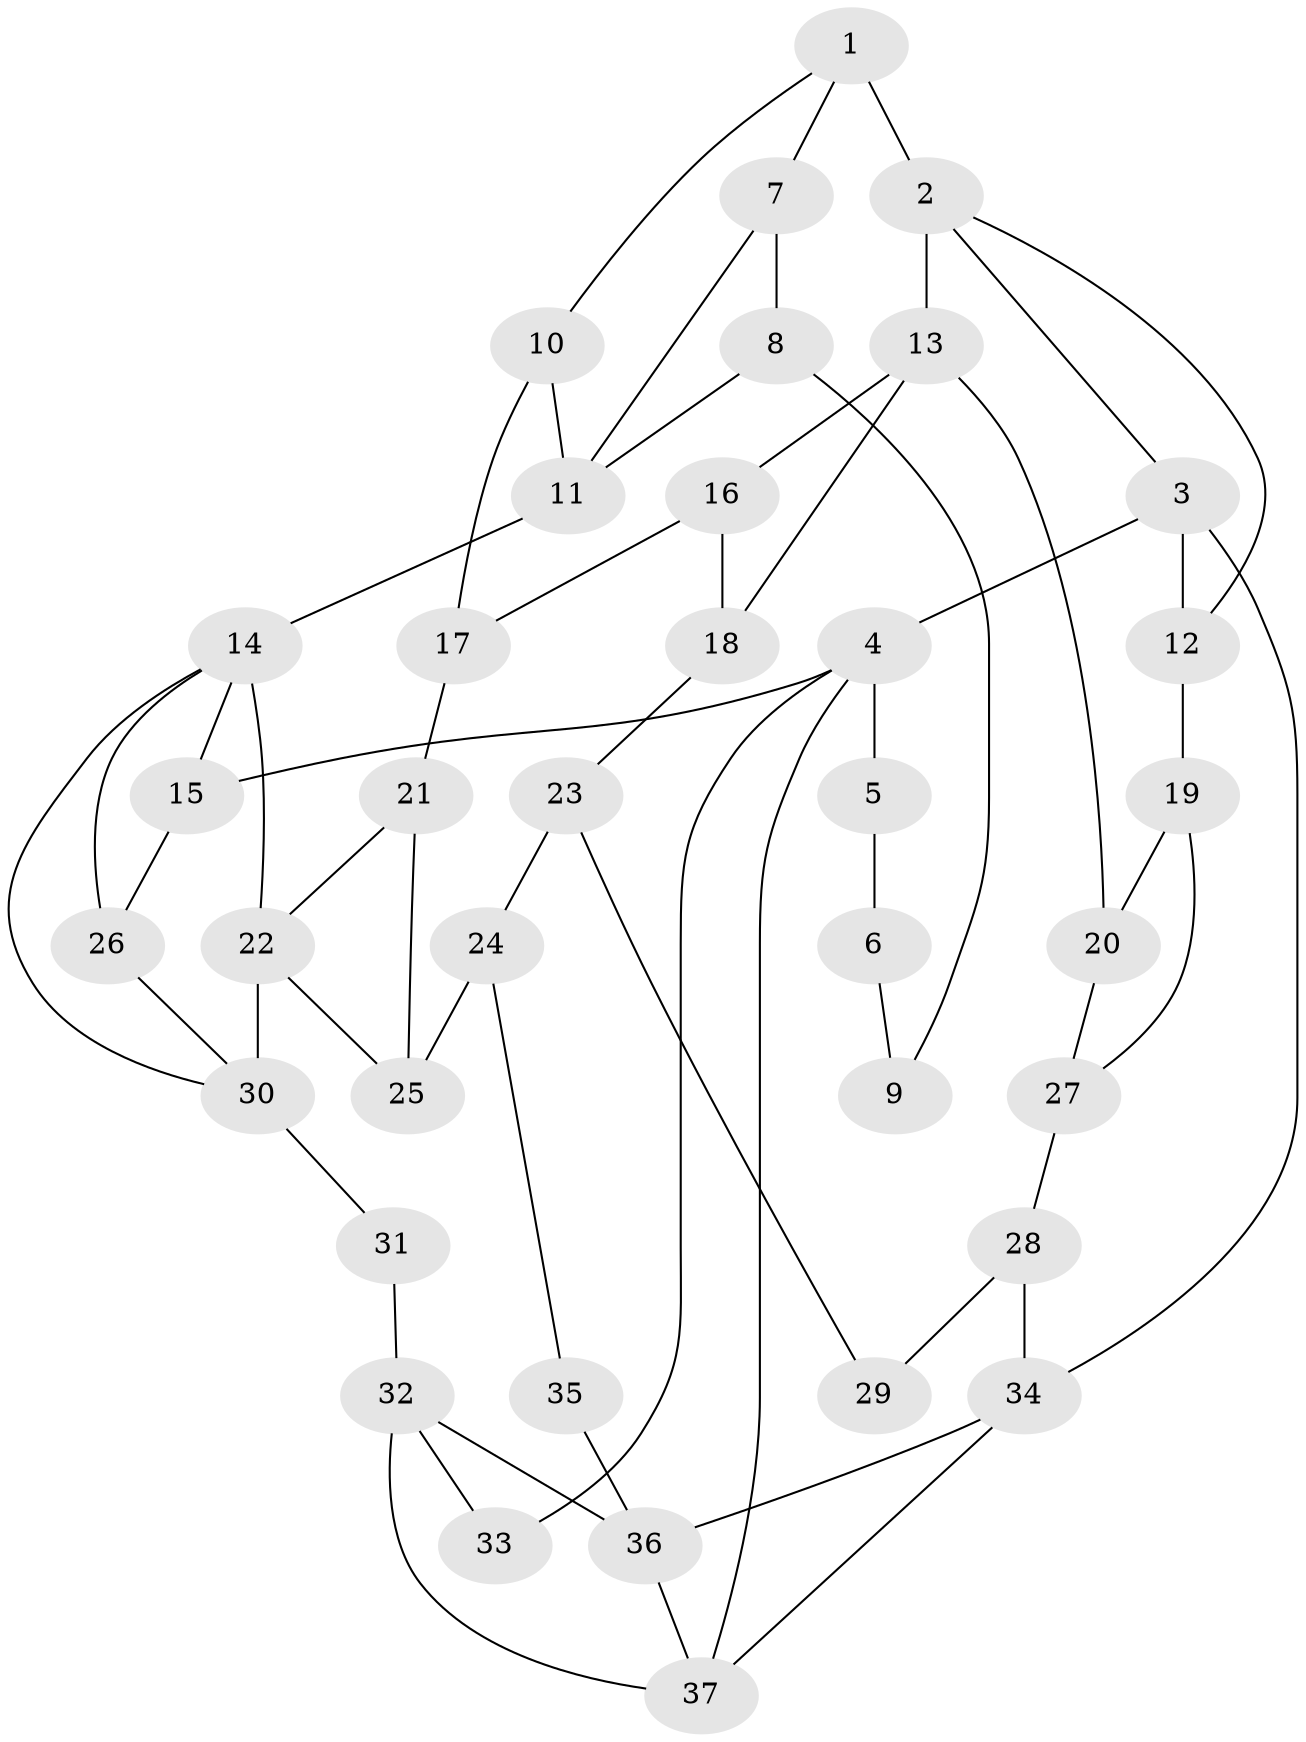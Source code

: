 // original degree distribution, {3: 0.0273972602739726, 4: 0.2054794520547945, 6: 0.1643835616438356, 5: 0.6027397260273972}
// Generated by graph-tools (version 1.1) at 2025/38/03/09/25 02:38:37]
// undirected, 37 vertices, 59 edges
graph export_dot {
graph [start="1"]
  node [color=gray90,style=filled];
  1;
  2;
  3;
  4;
  5;
  6;
  7;
  8;
  9;
  10;
  11;
  12;
  13;
  14;
  15;
  16;
  17;
  18;
  19;
  20;
  21;
  22;
  23;
  24;
  25;
  26;
  27;
  28;
  29;
  30;
  31;
  32;
  33;
  34;
  35;
  36;
  37;
  1 -- 2 [weight=2.0];
  1 -- 7 [weight=1.0];
  1 -- 10 [weight=1.0];
  2 -- 3 [weight=1.0];
  2 -- 12 [weight=1.0];
  2 -- 13 [weight=2.0];
  3 -- 4 [weight=1.0];
  3 -- 12 [weight=1.0];
  3 -- 34 [weight=1.0];
  4 -- 5 [weight=2.0];
  4 -- 15 [weight=1.0];
  4 -- 33 [weight=1.0];
  4 -- 37 [weight=1.0];
  5 -- 6 [weight=1.0];
  6 -- 9 [weight=1.0];
  7 -- 8 [weight=1.0];
  7 -- 11 [weight=1.0];
  8 -- 9 [weight=1.0];
  8 -- 11 [weight=1.0];
  10 -- 11 [weight=1.0];
  10 -- 17 [weight=1.0];
  11 -- 14 [weight=2.0];
  12 -- 19 [weight=1.0];
  13 -- 16 [weight=1.0];
  13 -- 18 [weight=1.0];
  13 -- 20 [weight=1.0];
  14 -- 15 [weight=1.0];
  14 -- 22 [weight=1.0];
  14 -- 26 [weight=1.0];
  14 -- 30 [weight=1.0];
  15 -- 26 [weight=1.0];
  16 -- 17 [weight=1.0];
  16 -- 18 [weight=1.0];
  17 -- 21 [weight=1.0];
  18 -- 23 [weight=1.0];
  19 -- 20 [weight=1.0];
  19 -- 27 [weight=1.0];
  20 -- 27 [weight=1.0];
  21 -- 22 [weight=1.0];
  21 -- 25 [weight=1.0];
  22 -- 25 [weight=1.0];
  22 -- 30 [weight=2.0];
  23 -- 24 [weight=1.0];
  23 -- 29 [weight=1.0];
  24 -- 25 [weight=1.0];
  24 -- 35 [weight=1.0];
  26 -- 30 [weight=1.0];
  27 -- 28 [weight=2.0];
  28 -- 29 [weight=2.0];
  28 -- 34 [weight=2.0];
  30 -- 31 [weight=2.0];
  31 -- 32 [weight=2.0];
  32 -- 33 [weight=2.0];
  32 -- 36 [weight=1.0];
  32 -- 37 [weight=1.0];
  34 -- 36 [weight=2.0];
  34 -- 37 [weight=1.0];
  35 -- 36 [weight=2.0];
  36 -- 37 [weight=1.0];
}
